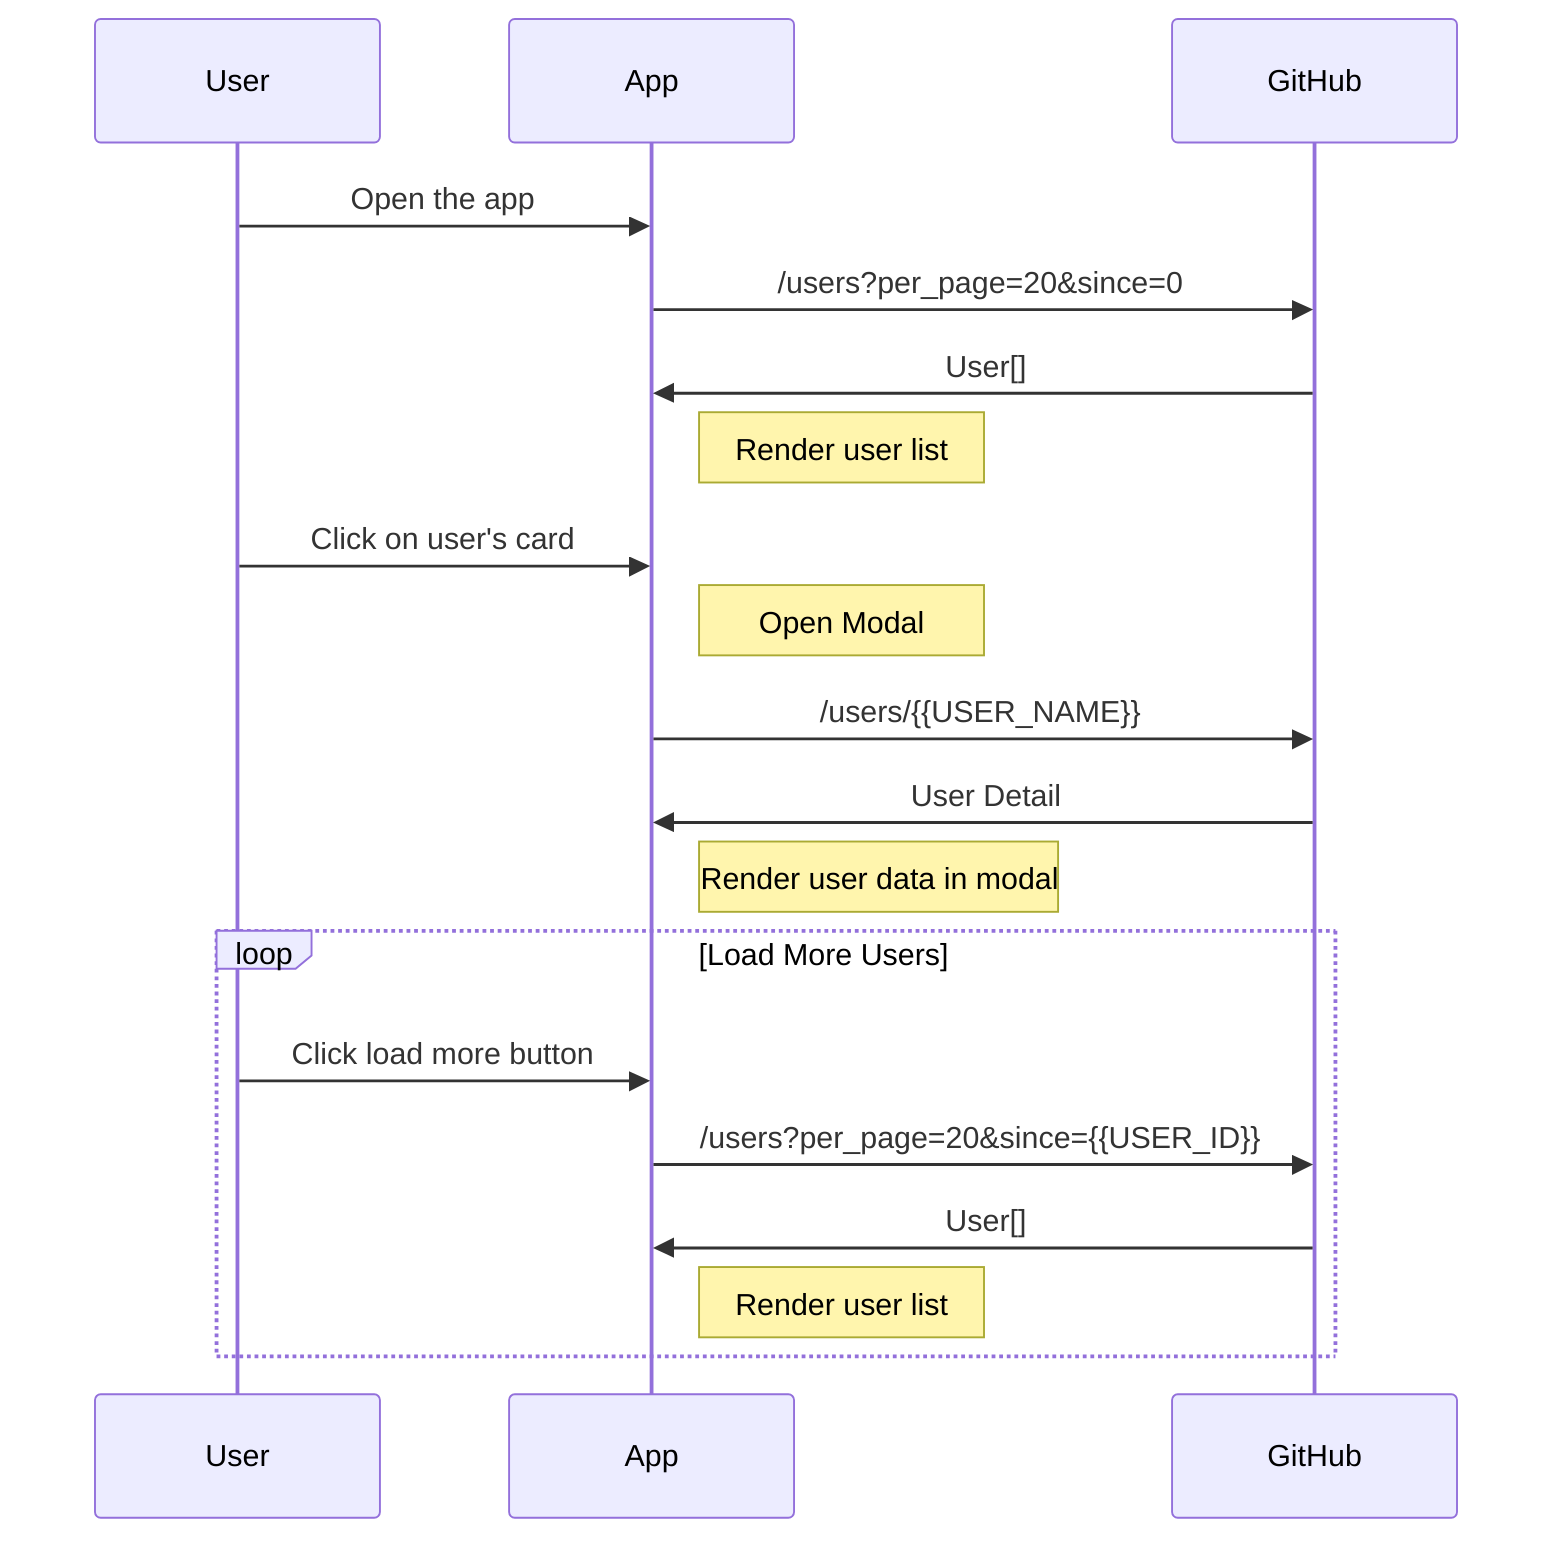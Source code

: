 sequenceDiagram
    User->>App: Open the app
    
    App->>GitHub: /users?per_page=20&since=0
    GitHub->>App: User[]
    Note right of App: Render user list

    User->>App: Click on user's card

    Note right of App: Open Modal
    App->>GitHub: /users/{{USER_NAME}}
    GitHub->>App: User Detail
    Note right of App: Render user data in modal
    
    loop Load More Users
        User->>App: Click load more button
        App->>GitHub: /users?per_page=20&since={{USER_ID}}
        GitHub->>App: User[]
        Note right of App: Render user list
    end